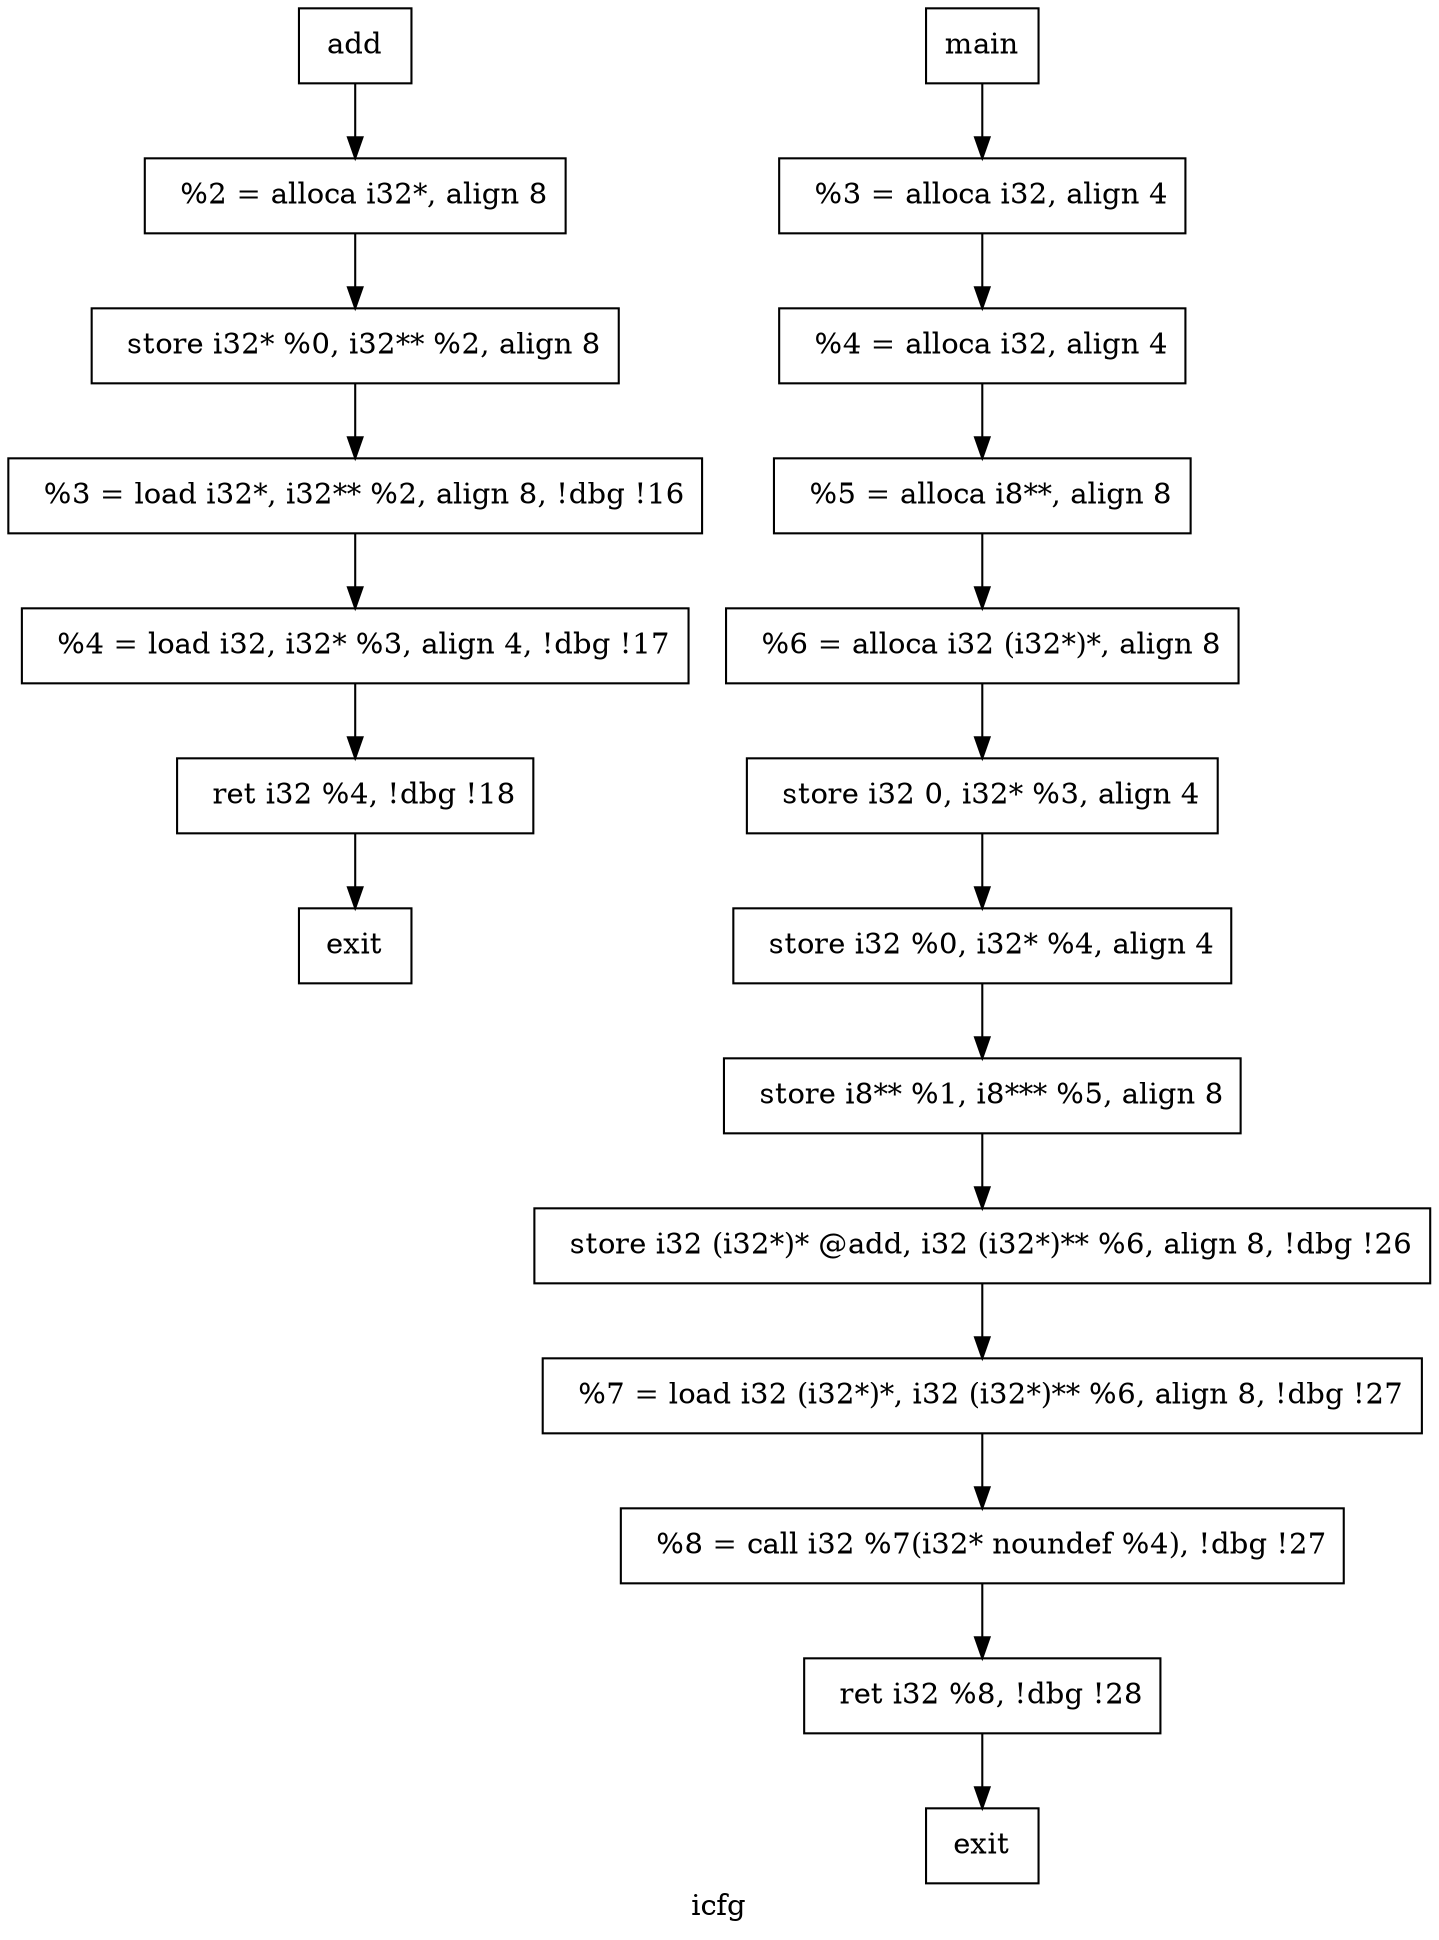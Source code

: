 digraph "icfg"{
	label="icfg";


	// Define the nodes
	N1 [shape=rectangle, color=black,label="add"];
	N2 [shape=rectangle, color=black,label="exit"];
	N3 [shape=rectangle, color=black,label="  %2 = alloca i32*, align 8"];
	N4 [shape=rectangle, color=black,label="  store i32* %0, i32** %2, align 8"];
	N5 [shape=rectangle, color=black,label="  %3 = load i32*, i32** %2, align 8, !dbg !16"];
	N6 [shape=rectangle, color=black,label="  %4 = load i32, i32* %3, align 4, !dbg !17"];
	N7 [shape=rectangle, color=black,label="  ret i32 %4, !dbg !18"];
	N8 [shape=rectangle, color=black,label="main"];
	N9 [shape=rectangle, color=black,label="exit"];
	N10 [shape=rectangle, color=black,label="  %3 = alloca i32, align 4"];
	N11 [shape=rectangle, color=black,label="  %4 = alloca i32, align 4"];
	N12 [shape=rectangle, color=black,label="  %5 = alloca i8**, align 8"];
	N13 [shape=rectangle, color=black,label="  %6 = alloca i32 (i32*)*, align 8"];
	N14 [shape=rectangle, color=black,label="  store i32 0, i32* %3, align 4"];
	N15 [shape=rectangle, color=black,label="  store i32 %0, i32* %4, align 4"];
	N16 [shape=rectangle, color=black,label="  store i8** %1, i8*** %5, align 8"];
	N17 [shape=rectangle, color=black,label="  store i32 (i32*)* @add, i32 (i32*)** %6, align 8, !dbg !26"];
	N18 [shape=rectangle, color=black,label="  %7 = load i32 (i32*)*, i32 (i32*)** %6, align 8, !dbg !27"];
	N19 [shape=rectangle, color=black,label="  %8 = call i32 %7(i32* noundef %4), !dbg !27"];
	N20 [shape=rectangle, color=black,label="  ret i32 %8, !dbg !28"];


	// Define the edges
	N1 -> N3[color=black,label=""];
	N3 -> N4[color=black,label=""];
	N4 -> N5[color=black,label=""];
	N5 -> N6[color=black,label=""];
	N6 -> N7[color=black,label=""];
	N7 -> N2[color=black,label=""];
	N8 -> N10[color=black,label=""];
	N10 -> N11[color=black,label=""];
	N11 -> N12[color=black,label=""];
	N12 -> N13[color=black,label=""];
	N13 -> N14[color=black,label=""];
	N14 -> N15[color=black,label=""];
	N15 -> N16[color=black,label=""];
	N16 -> N17[color=black,label=""];
	N17 -> N18[color=black,label=""];
	N18 -> N19[color=black,label=""];
	N19 -> N20[color=black,label=""];
	N20 -> N9[color=black,label=""];
}
